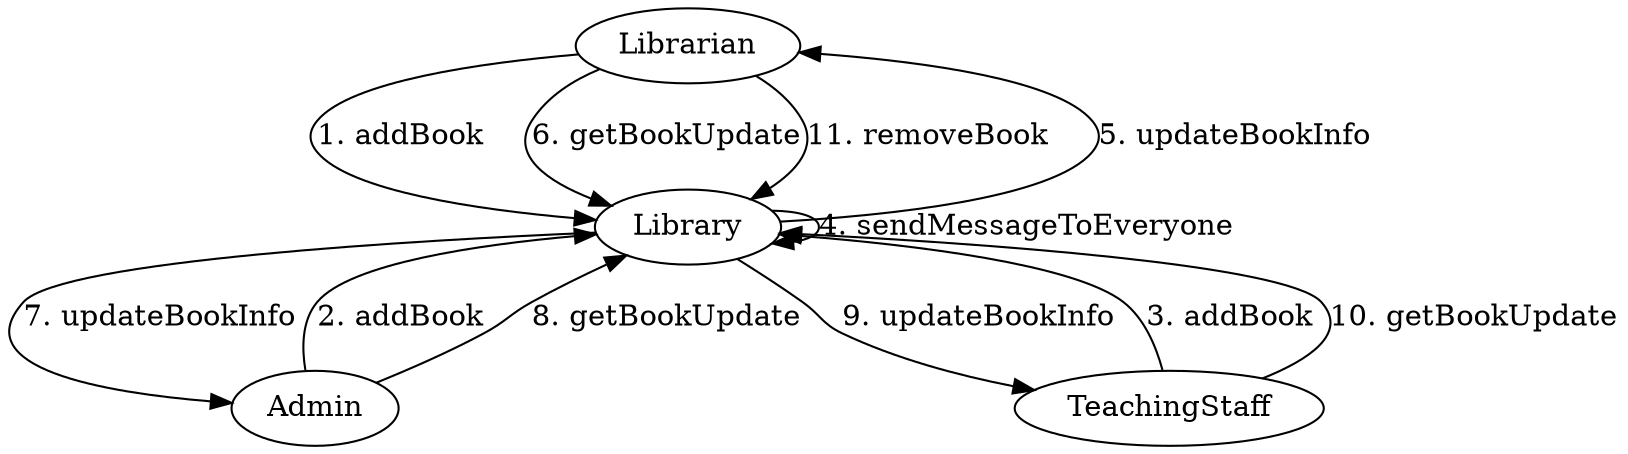 /*
 * Description: This is an automatically generated .DOT file
 * representing a call graph.
 * Author: Utsav Bharatbhai Virani, Het Jatin Dalal
 * Date: 2022/10/31 22:14:27
 *
 */
digraph Library_call_graph {
 node [shape = oval];
 Librarian -> Library[ label = "1. addBook" ];
 Admin -> Library[ label = "2. addBook" ];
 TeachingStaff -> Library[ label = "3. addBook" ];
 Library -> Library[ label = "4. sendMessageToEveryone" ];
 Library -> Librarian[ label = "5. updateBookInfo" ];
 Librarian -> Library[ label = "6. getBookUpdate" ];
 Library -> Admin[ label = "7. updateBookInfo" ];
 Admin -> Library[ label = "8. getBookUpdate" ];
 Library -> TeachingStaff[ label = "9. updateBookInfo" ];
 TeachingStaff -> Library[ label = "10. getBookUpdate" ];
 Librarian -> Library[ label = "11. removeBook" ];
}
